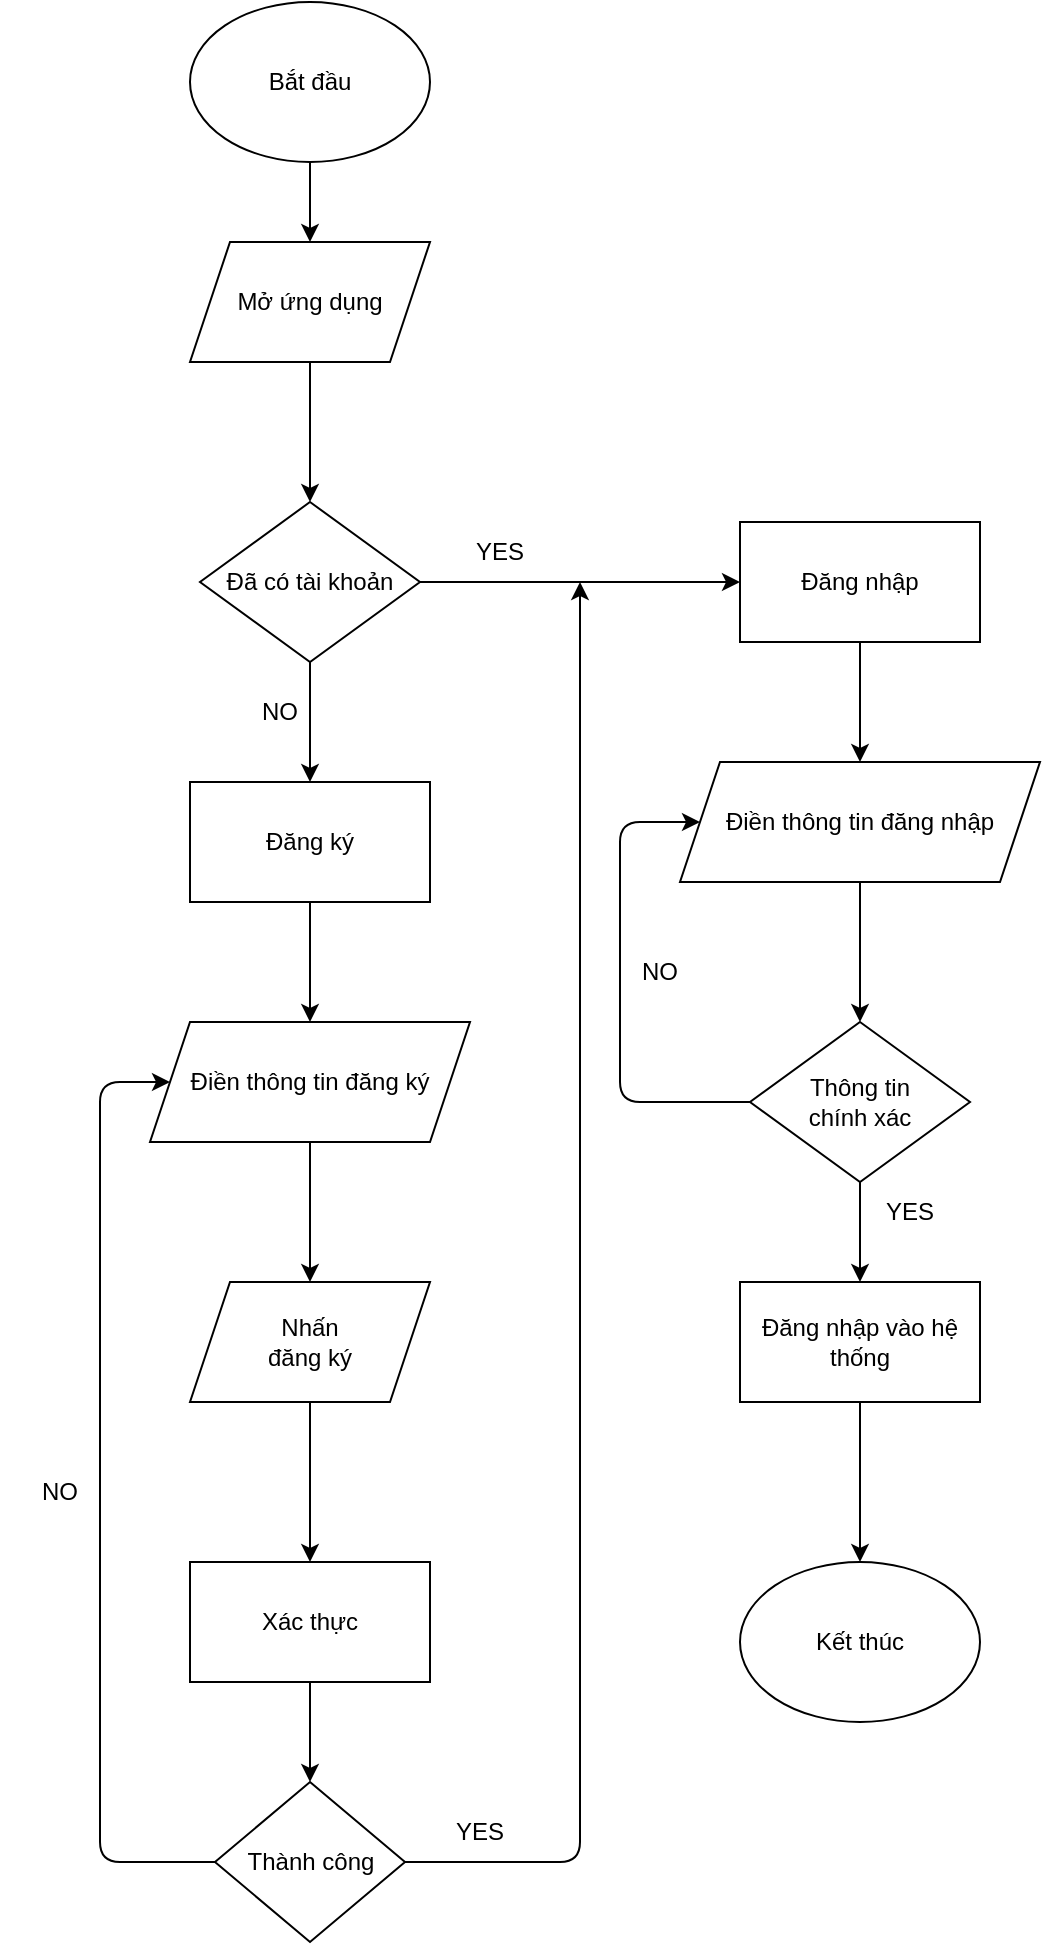<mxfile>
    <diagram id="immo9VyhlF0hoWfak-OL" name="Page-1">
        <mxGraphModel dx="988" dy="1524" grid="1" gridSize="10" guides="1" tooltips="1" connect="1" arrows="1" fold="1" page="1" pageScale="1" pageWidth="850" pageHeight="1100" math="0" shadow="0">
            <root>
                <mxCell id="0"/>
                <mxCell id="1" parent="0"/>
                <mxCell id="2" style="edgeStyle=none;html=1;exitX=0.5;exitY=1;exitDx=0;exitDy=0;entryX=0.5;entryY=0;entryDx=0;entryDy=0;" parent="1" source="40" target="57" edge="1">
                    <mxGeometry relative="1" as="geometry">
                        <mxPoint x="325" y="90" as="sourcePoint"/>
                        <mxPoint x="325" y="120" as="targetPoint"/>
                    </mxGeometry>
                </mxCell>
                <mxCell id="4" style="edgeStyle=none;html=1;entryX=0.5;entryY=0;entryDx=0;entryDy=0;exitX=0.5;exitY=1;exitDx=0;exitDy=0;" parent="1" source="57" target="8" edge="1">
                    <mxGeometry relative="1" as="geometry">
                        <mxPoint x="325" y="180" as="sourcePoint"/>
                    </mxGeometry>
                </mxCell>
                <mxCell id="29" style="edgeStyle=none;html=1;exitX=1;exitY=0.5;exitDx=0;exitDy=0;entryX=0;entryY=0.5;entryDx=0;entryDy=0;" parent="1" source="8" target="12" edge="1">
                    <mxGeometry relative="1" as="geometry"/>
                </mxCell>
                <mxCell id="30" style="edgeStyle=none;html=1;exitX=0.5;exitY=1;exitDx=0;exitDy=0;" parent="1" source="8" target="10" edge="1">
                    <mxGeometry relative="1" as="geometry"/>
                </mxCell>
                <mxCell id="8" value="Đã có tài khoản" style="rhombus;whiteSpace=wrap;html=1;" parent="1" vertex="1">
                    <mxGeometry x="270" y="230" width="110" height="80" as="geometry"/>
                </mxCell>
                <mxCell id="9" style="edgeStyle=none;html=1;exitX=0.5;exitY=1;exitDx=0;exitDy=0;entryX=0.5;entryY=0;entryDx=0;entryDy=0;" parent="1" source="10" target="58" edge="1">
                    <mxGeometry relative="1" as="geometry">
                        <mxPoint x="325" y="500" as="targetPoint"/>
                    </mxGeometry>
                </mxCell>
                <mxCell id="10" value="Đăng ký" style="rounded=1;whiteSpace=wrap;html=1;arcSize=0;" parent="1" vertex="1">
                    <mxGeometry x="265" y="370" width="120" height="60" as="geometry"/>
                </mxCell>
                <mxCell id="11" style="edgeStyle=none;html=1;exitX=0.5;exitY=1;exitDx=0;exitDy=0;entryX=0.5;entryY=0;entryDx=0;entryDy=0;" parent="1" source="12" target="60" edge="1">
                    <mxGeometry relative="1" as="geometry">
                        <mxPoint x="577.5" y="350" as="targetPoint"/>
                    </mxGeometry>
                </mxCell>
                <mxCell id="12" value="Đăng nhập" style="rounded=1;whiteSpace=wrap;html=1;arcSize=0;" parent="1" vertex="1">
                    <mxGeometry x="540" y="240" width="120" height="60" as="geometry"/>
                </mxCell>
                <mxCell id="13" style="edgeStyle=none;html=1;exitX=0.5;exitY=1;exitDx=0;exitDy=0;entryX=0.5;entryY=0;entryDx=0;entryDy=0;" parent="1" source="58" target="59" edge="1">
                    <mxGeometry relative="1" as="geometry">
                        <mxPoint x="325" y="560" as="sourcePoint"/>
                        <mxPoint x="325" y="630" as="targetPoint"/>
                    </mxGeometry>
                </mxCell>
                <mxCell id="17" style="edgeStyle=none;html=1;exitX=0.5;exitY=1;exitDx=0;exitDy=0;entryX=0.5;entryY=0;entryDx=0;entryDy=0;" parent="1" source="60" target="21" edge="1">
                    <mxGeometry relative="1" as="geometry">
                        <mxPoint x="577.5" y="410" as="sourcePoint"/>
                    </mxGeometry>
                </mxCell>
                <mxCell id="31" style="edgeStyle=none;html=1;exitX=0.5;exitY=1;exitDx=0;exitDy=0;entryX=0.5;entryY=0;entryDx=0;entryDy=0;" parent="1" source="21" target="23" edge="1">
                    <mxGeometry relative="1" as="geometry"/>
                </mxCell>
                <mxCell id="35" style="edgeStyle=none;html=1;exitX=0;exitY=0.5;exitDx=0;exitDy=0;entryX=0;entryY=0.5;entryDx=0;entryDy=0;" parent="1" source="21" target="60" edge="1">
                    <mxGeometry relative="1" as="geometry">
                        <mxPoint x="527.5" y="395" as="targetPoint"/>
                        <Array as="points">
                            <mxPoint x="480" y="530"/>
                            <mxPoint x="480" y="390"/>
                        </Array>
                    </mxGeometry>
                </mxCell>
                <mxCell id="21" value="Thông tin &lt;br&gt;chính xác" style="rhombus;whiteSpace=wrap;html=1;" parent="1" vertex="1">
                    <mxGeometry x="545" y="490" width="110" height="80" as="geometry"/>
                </mxCell>
                <mxCell id="22" style="edgeStyle=none;html=1;exitX=0.5;exitY=1;exitDx=0;exitDy=0;entryX=0.5;entryY=0;entryDx=0;entryDy=0;" parent="1" source="23" target="41" edge="1">
                    <mxGeometry relative="1" as="geometry">
                        <mxPoint x="835" y="540" as="targetPoint"/>
                    </mxGeometry>
                </mxCell>
                <mxCell id="23" value="Đăng nhập vào hệ thống" style="rounded=1;whiteSpace=wrap;html=1;arcSize=0;" parent="1" vertex="1">
                    <mxGeometry x="540" y="620" width="120" height="60" as="geometry"/>
                </mxCell>
                <mxCell id="48" style="edgeStyle=none;html=1;exitX=0.5;exitY=1;exitDx=0;exitDy=0;entryX=0.5;entryY=0;entryDx=0;entryDy=0;" parent="1" source="59" target="46" edge="1">
                    <mxGeometry relative="1" as="geometry">
                        <mxPoint x="325" y="690" as="sourcePoint"/>
                    </mxGeometry>
                </mxCell>
                <mxCell id="36" value="NO" style="text;html=1;strokeColor=none;fillColor=none;align=center;verticalAlign=middle;whiteSpace=wrap;rounded=0;" parent="1" vertex="1">
                    <mxGeometry x="470" y="450" width="60" height="30" as="geometry"/>
                </mxCell>
                <mxCell id="37" value="NO" style="text;html=1;strokeColor=none;fillColor=none;align=center;verticalAlign=middle;whiteSpace=wrap;rounded=0;" parent="1" vertex="1">
                    <mxGeometry x="280" y="320" width="60" height="30" as="geometry"/>
                </mxCell>
                <mxCell id="38" value="YES" style="text;html=1;strokeColor=none;fillColor=none;align=center;verticalAlign=middle;whiteSpace=wrap;rounded=0;" parent="1" vertex="1">
                    <mxGeometry x="595" y="570" width="60" height="30" as="geometry"/>
                </mxCell>
                <mxCell id="39" value="YES" style="text;html=1;strokeColor=none;fillColor=none;align=center;verticalAlign=middle;whiteSpace=wrap;rounded=0;" parent="1" vertex="1">
                    <mxGeometry x="390" y="240" width="60" height="30" as="geometry"/>
                </mxCell>
                <mxCell id="40" value="Bắt đầu" style="ellipse;whiteSpace=wrap;html=1;" parent="1" vertex="1">
                    <mxGeometry x="265" y="-20" width="120" height="80" as="geometry"/>
                </mxCell>
                <mxCell id="41" value="Kết thúc" style="ellipse;whiteSpace=wrap;html=1;" parent="1" vertex="1">
                    <mxGeometry x="540" y="760" width="120" height="80" as="geometry"/>
                </mxCell>
                <mxCell id="50" style="edgeStyle=none;html=1;exitX=0.5;exitY=1;exitDx=0;exitDy=0;entryX=0.5;entryY=0;entryDx=0;entryDy=0;" parent="1" source="46" target="49" edge="1">
                    <mxGeometry relative="1" as="geometry"/>
                </mxCell>
                <mxCell id="46" value="Xác thực" style="rounded=1;whiteSpace=wrap;html=1;arcSize=0;" parent="1" vertex="1">
                    <mxGeometry x="265" y="760" width="120" height="60" as="geometry"/>
                </mxCell>
                <mxCell id="51" style="edgeStyle=none;html=1;exitX=0;exitY=0.5;exitDx=0;exitDy=0;entryX=0;entryY=0.5;entryDx=0;entryDy=0;" parent="1" source="49" target="58" edge="1">
                    <mxGeometry relative="1" as="geometry">
                        <Array as="points">
                            <mxPoint x="220" y="910"/>
                            <mxPoint x="220" y="520"/>
                        </Array>
                        <mxPoint x="275" y="530" as="targetPoint"/>
                    </mxGeometry>
                </mxCell>
                <mxCell id="52" style="edgeStyle=none;html=1;exitX=1;exitY=0.5;exitDx=0;exitDy=0;" parent="1" source="49" edge="1">
                    <mxGeometry relative="1" as="geometry">
                        <Array as="points">
                            <mxPoint x="460" y="910"/>
                        </Array>
                        <mxPoint x="460" y="270" as="targetPoint"/>
                    </mxGeometry>
                </mxCell>
                <mxCell id="49" value="Thành công" style="rhombus;whiteSpace=wrap;html=1;" parent="1" vertex="1">
                    <mxGeometry x="277.5" y="870" width="95" height="80" as="geometry"/>
                </mxCell>
                <mxCell id="53" value="NO" style="text;html=1;strokeColor=none;fillColor=none;align=center;verticalAlign=middle;whiteSpace=wrap;rounded=0;" parent="1" vertex="1">
                    <mxGeometry x="170" y="710" width="60" height="30" as="geometry"/>
                </mxCell>
                <mxCell id="54" value="YES" style="text;html=1;strokeColor=none;fillColor=none;align=center;verticalAlign=middle;whiteSpace=wrap;rounded=0;" parent="1" vertex="1">
                    <mxGeometry x="380" y="880" width="60" height="30" as="geometry"/>
                </mxCell>
                <mxCell id="57" value="Mở ứng dụng" style="shape=parallelogram;perimeter=parallelogramPerimeter;whiteSpace=wrap;html=1;fixedSize=1;" parent="1" vertex="1">
                    <mxGeometry x="265" y="100" width="120" height="60" as="geometry"/>
                </mxCell>
                <mxCell id="58" value="Điền thông tin đăng ký" style="shape=parallelogram;perimeter=parallelogramPerimeter;whiteSpace=wrap;html=1;fixedSize=1;" parent="1" vertex="1">
                    <mxGeometry x="245" y="490" width="160" height="60" as="geometry"/>
                </mxCell>
                <mxCell id="59" value="Nhấn&lt;br&gt;đăng ký" style="shape=parallelogram;perimeter=parallelogramPerimeter;whiteSpace=wrap;html=1;fixedSize=1;" parent="1" vertex="1">
                    <mxGeometry x="265" y="620" width="120" height="60" as="geometry"/>
                </mxCell>
                <mxCell id="60" value="Điền thông tin đăng nhập" style="shape=parallelogram;perimeter=parallelogramPerimeter;whiteSpace=wrap;html=1;fixedSize=1;" parent="1" vertex="1">
                    <mxGeometry x="510" y="360" width="180" height="60" as="geometry"/>
                </mxCell>
            </root>
        </mxGraphModel>
    </diagram>
</mxfile>
